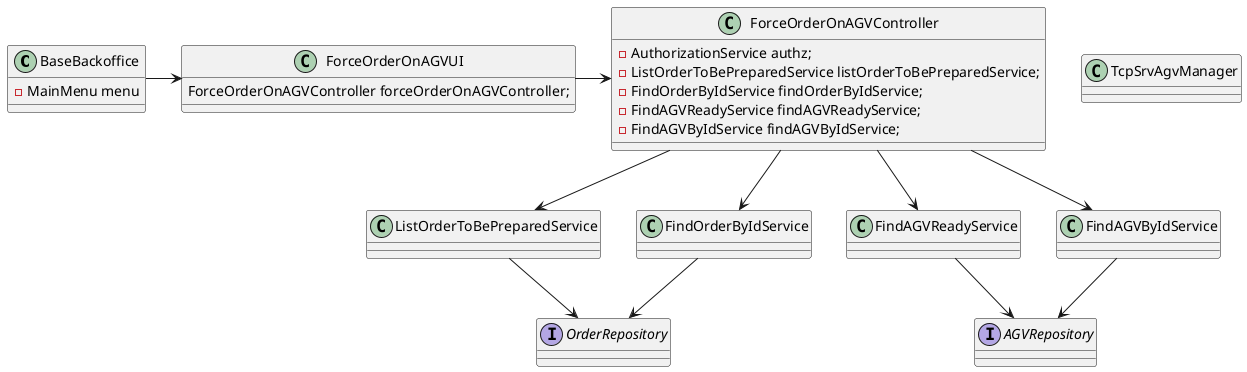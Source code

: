 @startuml

class BaseBackoffice{
    -MainMenu menu
}

class ForceOrderOnAGVUI{
    ForceOrderOnAGVController forceOrderOnAGVController;
}

class ForceOrderOnAGVController{
    -AuthorizationService authz;
    -ListOrderToBePreparedService listOrderToBePreparedService;
    -FindOrderByIdService findOrderByIdService;
    -FindAGVReadyService findAGVReadyService;
    -FindAGVByIdService findAGVByIdService;
}


class ListOrderToBePreparedService{
}

class FindOrderByIdService{
}

interface AGVRepository{
}

interface OrderRepository{
}

class TcpSrvAgvManager{
}


BaseBackoffice -> ForceOrderOnAGVUI

ForceOrderOnAGVUI -> ForceOrderOnAGVController

ForceOrderOnAGVController -down-> ListOrderToBePreparedService
ForceOrderOnAGVController -down-> FindOrderByIdService
ForceOrderOnAGVController -down-> FindAGVReadyService
ForceOrderOnAGVController -down-> FindAGVByIdService

ListOrderToBePreparedService -down-> OrderRepository
FindOrderByIdService -down-> OrderRepository
FindAGVReadyService -down-> AGVRepository
FindAGVByIdService -down-> AGVRepository


@enduml